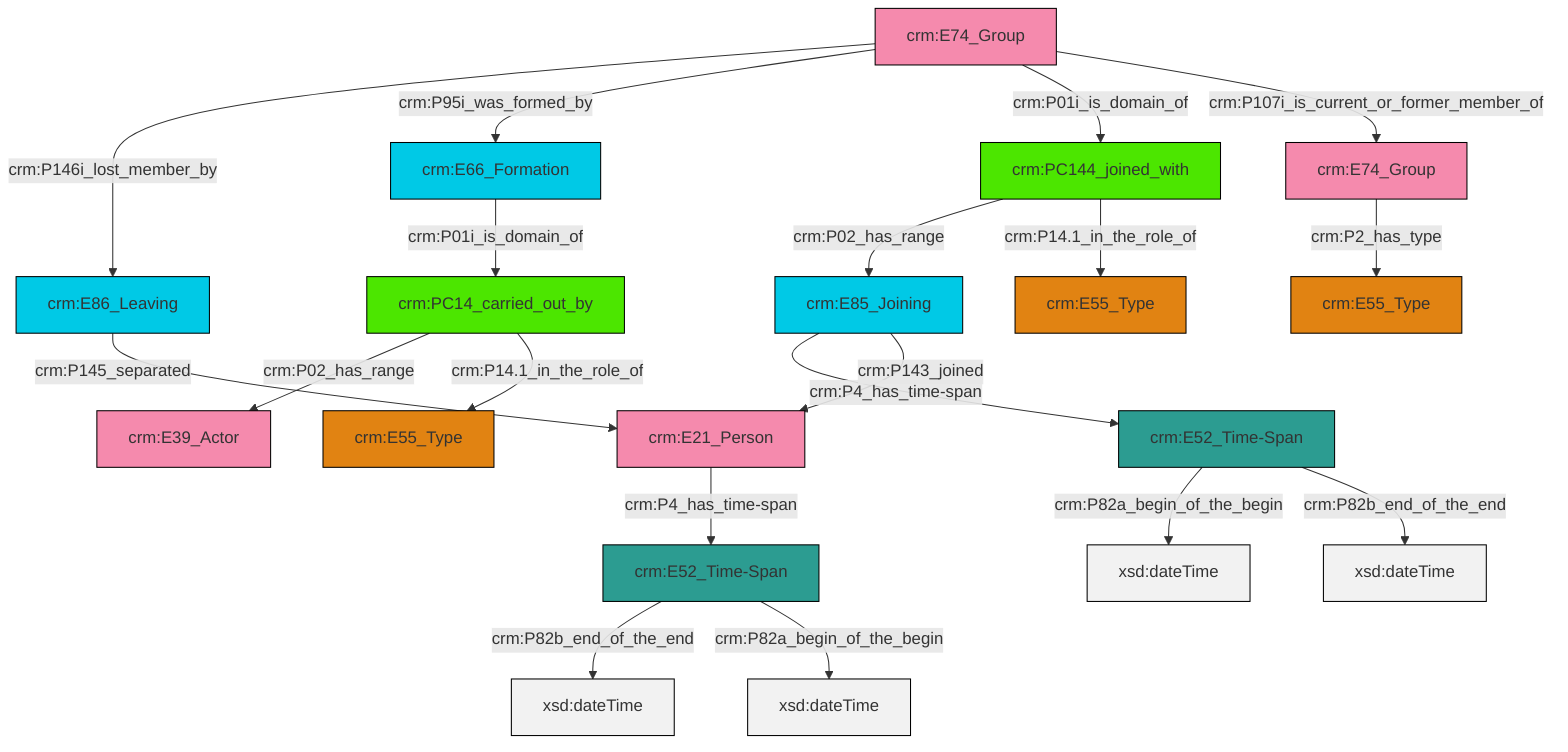 graph TD
classDef Literal fill:#f2f2f2,stroke:#000000;
classDef CRM_Entity fill:#FFFFFF,stroke:#000000;
classDef Temporal_Entity fill:#00C9E6, stroke:#000000;
classDef Type fill:#E18312, stroke:#000000;
classDef Time-Span fill:#2C9C91, stroke:#000000;
classDef Appellation fill:#FFEB7F, stroke:#000000;
classDef Place fill:#008836, stroke:#000000;
classDef Persistent_Item fill:#B266B2, stroke:#000000;
classDef Conceptual_Object fill:#FFD700, stroke:#000000;
classDef Physical_Thing fill:#D2B48C, stroke:#000000;
classDef Actor fill:#f58aad, stroke:#000000;
classDef PC_Classes fill:#4ce600, stroke:#000000;
classDef Multi fill:#cccccc,stroke:#000000;

2["crm:E52_Time-Span"]:::Time-Span -->|crm:P82a_begin_of_the_begin| 3[xsd:dateTime]:::Literal
4["crm:PC14_carried_out_by"]:::PC_Classes -->|crm:P02_has_range| 5["crm:E39_Actor"]:::Actor
9["crm:E74_Group"]:::Actor -->|crm:P146i_lost_member_by| 10["crm:E86_Leaving"]:::Temporal_Entity
9["crm:E74_Group"]:::Actor -->|crm:P95i_was_formed_by| 11["crm:E66_Formation"]:::Temporal_Entity
13["crm:E74_Group"]:::Actor -->|crm:P2_has_type| 0["crm:E55_Type"]:::Type
9["crm:E74_Group"]:::Actor -->|crm:P01i_is_domain_of| 14["crm:PC144_joined_with"]:::PC_Classes
4["crm:PC14_carried_out_by"]:::PC_Classes -->|crm:P14.1_in_the_role_of| 6["crm:E55_Type"]:::Type
10["crm:E86_Leaving"]:::Temporal_Entity -->|crm:P145_separated| 15["crm:E21_Person"]:::Actor
17["crm:E52_Time-Span"]:::Time-Span -->|crm:P82b_end_of_the_end| 18[xsd:dateTime]:::Literal
11["crm:E66_Formation"]:::Temporal_Entity -->|crm:P01i_is_domain_of| 4["crm:PC14_carried_out_by"]:::PC_Classes
9["crm:E74_Group"]:::Actor -->|crm:P107i_is_current_or_former_member_of| 13["crm:E74_Group"]:::Actor
19["crm:E85_Joining"]:::Temporal_Entity -->|crm:P4_has_time-span| 2["crm:E52_Time-Span"]:::Time-Span
14["crm:PC144_joined_with"]:::PC_Classes -->|crm:P02_has_range| 19["crm:E85_Joining"]:::Temporal_Entity
2["crm:E52_Time-Span"]:::Time-Span -->|crm:P82b_end_of_the_end| 24[xsd:dateTime]:::Literal
14["crm:PC144_joined_with"]:::PC_Classes -->|crm:P14.1_in_the_role_of| 25["crm:E55_Type"]:::Type
19["crm:E85_Joining"]:::Temporal_Entity -->|crm:P143_joined| 15["crm:E21_Person"]:::Actor
17["crm:E52_Time-Span"]:::Time-Span -->|crm:P82a_begin_of_the_begin| 32[xsd:dateTime]:::Literal
15["crm:E21_Person"]:::Actor -->|crm:P4_has_time-span| 17["crm:E52_Time-Span"]:::Time-Span